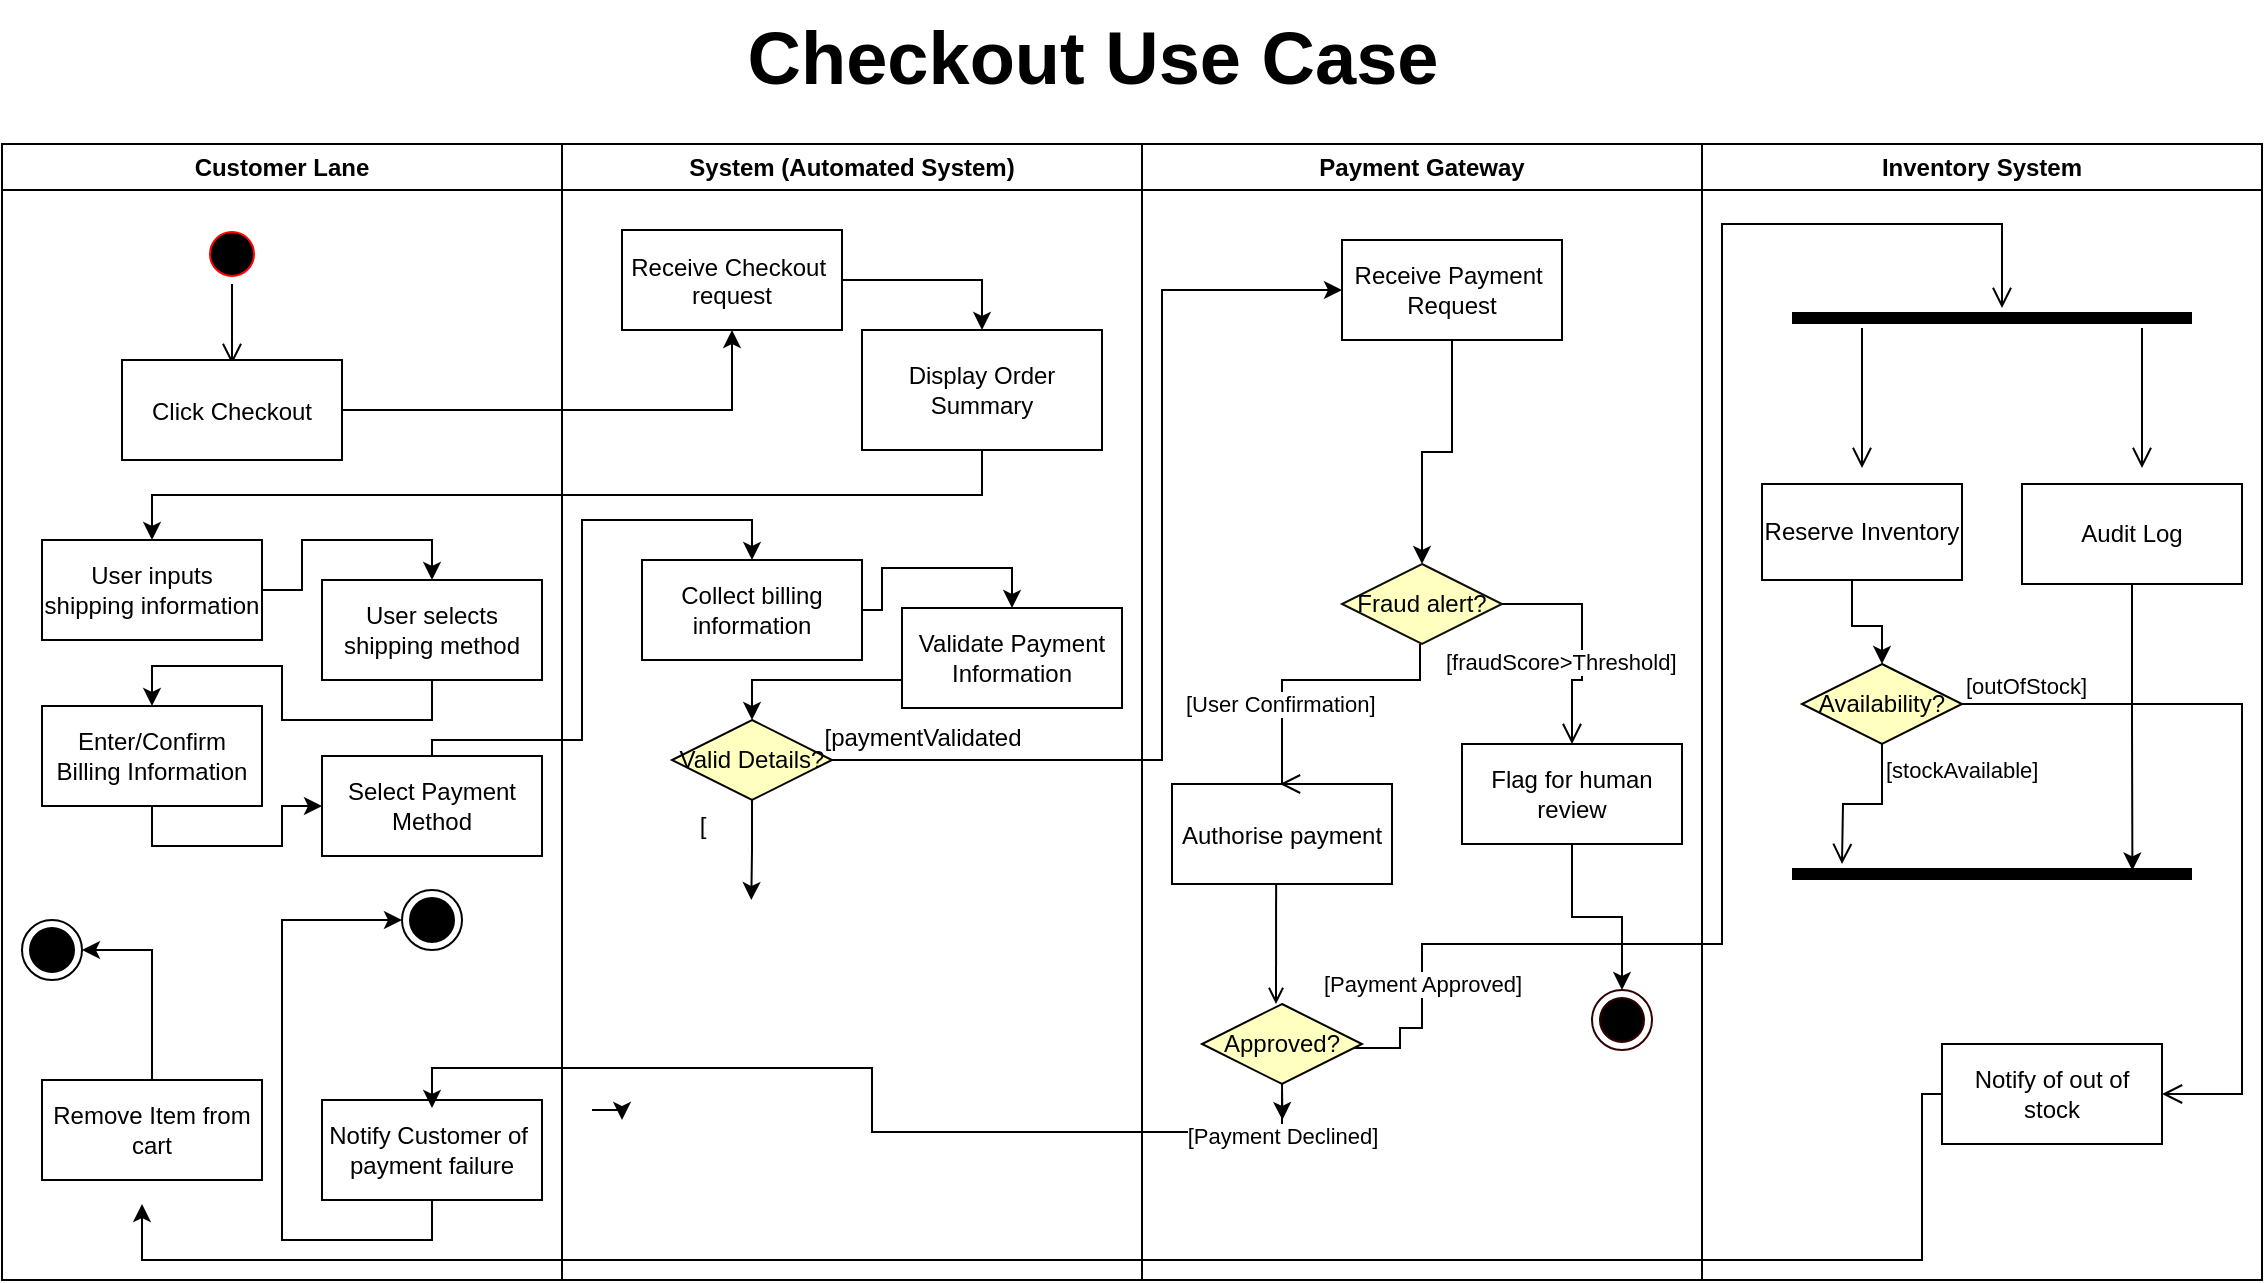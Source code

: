 <mxfile version="26.3.0">
  <diagram name="Page-1" id="e7e014a7-5840-1c2e-5031-d8a46d1fe8dd">
    <mxGraphModel dx="1113" dy="742" grid="1" gridSize="10" guides="1" tooltips="1" connect="1" arrows="1" fold="1" page="1" pageScale="1" pageWidth="1169" pageHeight="826" background="none" math="0" shadow="0">
      <root>
        <mxCell id="0" />
        <mxCell id="1" parent="0" />
        <mxCell id="2" value="Customer Lane" style="swimlane;whiteSpace=wrap" parent="1" vertex="1">
          <mxGeometry x="530" y="82" width="280" height="568" as="geometry" />
        </mxCell>
        <mxCell id="5" value="" style="ellipse;shape=startState;fillColor=#000000;strokeColor=#ff0000;" parent="2" vertex="1">
          <mxGeometry x="100" y="40" width="30" height="30" as="geometry" />
        </mxCell>
        <mxCell id="6" value="" style="edgeStyle=elbowEdgeStyle;elbow=horizontal;verticalAlign=bottom;endArrow=open;endSize=8;endFill=1;rounded=0" parent="2" source="5" edge="1">
          <mxGeometry x="100" y="40" as="geometry">
            <mxPoint x="115" y="110" as="targetPoint" />
          </mxGeometry>
        </mxCell>
        <mxCell id="8" value="Click Checkout" style="" parent="2" vertex="1">
          <mxGeometry x="60" y="108" width="110" height="50" as="geometry" />
        </mxCell>
        <mxCell id="v_kuO4fO8GXj2AwPMBaf-19" style="edgeStyle=orthogonalEdgeStyle;rounded=0;orthogonalLoop=1;jettySize=auto;html=1;exitX=0.5;exitY=0;exitDx=0;exitDy=0;entryX=1;entryY=0.5;entryDx=0;entryDy=0;" edge="1" parent="2" source="agEznNJqok29zz3Ys2b5-100" target="v_kuO4fO8GXj2AwPMBaf-18">
          <mxGeometry relative="1" as="geometry" />
        </mxCell>
        <mxCell id="agEznNJqok29zz3Ys2b5-100" value="Remove Item from cart" style="html=1;whiteSpace=wrap;" parent="2" vertex="1">
          <mxGeometry x="20" y="468" width="110" height="50" as="geometry" />
        </mxCell>
        <mxCell id="v_kuO4fO8GXj2AwPMBaf-21" style="edgeStyle=orthogonalEdgeStyle;rounded=0;orthogonalLoop=1;jettySize=auto;html=1;exitX=0.5;exitY=1;exitDx=0;exitDy=0;entryX=0;entryY=0.5;entryDx=0;entryDy=0;" edge="1" parent="2" source="agEznNJqok29zz3Ys2b5-88" target="v_kuO4fO8GXj2AwPMBaf-20">
          <mxGeometry relative="1" as="geometry">
            <Array as="points">
              <mxPoint x="215" y="548" />
              <mxPoint x="140" y="548" />
              <mxPoint x="140" y="388" />
            </Array>
          </mxGeometry>
        </mxCell>
        <mxCell id="agEznNJqok29zz3Ys2b5-88" value="Notify Customer of&amp;nbsp;&lt;div&gt;payment failure&lt;/div&gt;" style="html=1;whiteSpace=wrap;" parent="2" vertex="1">
          <mxGeometry x="160" y="478" width="110" height="50" as="geometry" />
        </mxCell>
        <mxCell id="v_kuO4fO8GXj2AwPMBaf-18" value="" style="ellipse;html=1;shape=endState;fillColor=#000000;strokeColor=#000000;" vertex="1" parent="2">
          <mxGeometry x="10" y="388" width="30" height="30" as="geometry" />
        </mxCell>
        <mxCell id="v_kuO4fO8GXj2AwPMBaf-20" value="" style="ellipse;html=1;shape=endState;fillColor=#000000;strokeColor=#000000;" vertex="1" parent="2">
          <mxGeometry x="200" y="373" width="30" height="30" as="geometry" />
        </mxCell>
        <mxCell id="v_kuO4fO8GXj2AwPMBaf-28" style="edgeStyle=orthogonalEdgeStyle;rounded=0;orthogonalLoop=1;jettySize=auto;html=1;exitX=1;exitY=0.5;exitDx=0;exitDy=0;entryX=0.5;entryY=0;entryDx=0;entryDy=0;" edge="1" parent="2" source="v_kuO4fO8GXj2AwPMBaf-24" target="v_kuO4fO8GXj2AwPMBaf-27">
          <mxGeometry relative="1" as="geometry" />
        </mxCell>
        <mxCell id="v_kuO4fO8GXj2AwPMBaf-24" value="User inputs shipping information" style="html=1;whiteSpace=wrap;" vertex="1" parent="2">
          <mxGeometry x="20" y="198" width="110" height="50" as="geometry" />
        </mxCell>
        <mxCell id="v_kuO4fO8GXj2AwPMBaf-30" style="edgeStyle=orthogonalEdgeStyle;rounded=0;orthogonalLoop=1;jettySize=auto;html=1;exitX=0.5;exitY=1;exitDx=0;exitDy=0;entryX=0.5;entryY=0;entryDx=0;entryDy=0;" edge="1" parent="2" source="v_kuO4fO8GXj2AwPMBaf-27" target="v_kuO4fO8GXj2AwPMBaf-29">
          <mxGeometry relative="1" as="geometry" />
        </mxCell>
        <mxCell id="v_kuO4fO8GXj2AwPMBaf-27" value="User selects shipping method" style="html=1;whiteSpace=wrap;" vertex="1" parent="2">
          <mxGeometry x="160" y="218" width="110" height="50" as="geometry" />
        </mxCell>
        <mxCell id="v_kuO4fO8GXj2AwPMBaf-34" style="edgeStyle=orthogonalEdgeStyle;rounded=0;orthogonalLoop=1;jettySize=auto;html=1;exitX=0.5;exitY=1;exitDx=0;exitDy=0;entryX=0;entryY=0.5;entryDx=0;entryDy=0;" edge="1" parent="2" source="v_kuO4fO8GXj2AwPMBaf-29" target="v_kuO4fO8GXj2AwPMBaf-31">
          <mxGeometry relative="1" as="geometry">
            <Array as="points">
              <mxPoint x="75" y="351" />
              <mxPoint x="140" y="351" />
              <mxPoint x="140" y="331" />
            </Array>
          </mxGeometry>
        </mxCell>
        <mxCell id="v_kuO4fO8GXj2AwPMBaf-29" value="Enter/Confirm Billing Information" style="html=1;whiteSpace=wrap;" vertex="1" parent="2">
          <mxGeometry x="20" y="281" width="110" height="50" as="geometry" />
        </mxCell>
        <mxCell id="v_kuO4fO8GXj2AwPMBaf-31" value="Select Payment Method" style="html=1;whiteSpace=wrap;" vertex="1" parent="2">
          <mxGeometry x="160" y="306" width="110" height="50" as="geometry" />
        </mxCell>
        <mxCell id="4" value="Inventory System" style="swimlane;whiteSpace=wrap" parent="1" vertex="1">
          <mxGeometry x="1380" y="82" width="280" height="568" as="geometry" />
        </mxCell>
        <mxCell id="agEznNJqok29zz3Ys2b5-117" style="edgeStyle=orthogonalEdgeStyle;rounded=0;orthogonalLoop=1;jettySize=auto;html=1;exitX=0.5;exitY=1;exitDx=0;exitDy=0;entryX=0.5;entryY=0;entryDx=0;entryDy=0;" parent="4" source="TJ3IEbZwwL7YNhWH420B-14" target="agEznNJqok29zz3Ys2b5-93" edge="1">
          <mxGeometry relative="1" as="geometry">
            <mxPoint x="75" y="220" as="sourcePoint" />
            <Array as="points">
              <mxPoint x="75" y="218" />
              <mxPoint x="75" y="241" />
              <mxPoint x="90" y="241" />
            </Array>
          </mxGeometry>
        </mxCell>
        <mxCell id="agEznNJqok29zz3Ys2b5-74" value="" style="shape=line;html=1;strokeWidth=6;" parent="4" vertex="1">
          <mxGeometry x="45" y="82" width="200" height="10" as="geometry" />
        </mxCell>
        <mxCell id="agEznNJqok29zz3Ys2b5-75" value="" style="edgeStyle=orthogonalEdgeStyle;html=1;verticalAlign=bottom;endArrow=open;endSize=8;rounded=0;" parent="4" edge="1">
          <mxGeometry relative="1" as="geometry">
            <mxPoint x="80" y="162" as="targetPoint" />
            <mxPoint x="80.0" y="92" as="sourcePoint" />
          </mxGeometry>
        </mxCell>
        <mxCell id="agEznNJqok29zz3Ys2b5-76" value="" style="edgeStyle=orthogonalEdgeStyle;html=1;verticalAlign=bottom;endArrow=open;endSize=8;rounded=0;" parent="4" edge="1">
          <mxGeometry relative="1" as="geometry">
            <mxPoint x="220" y="162" as="targetPoint" />
            <mxPoint x="220.0" y="92" as="sourcePoint" />
          </mxGeometry>
        </mxCell>
        <mxCell id="agEznNJqok29zz3Ys2b5-77" value="Audit Log" style="html=1;whiteSpace=wrap;" parent="4" vertex="1">
          <mxGeometry x="160" y="170" width="110" height="50" as="geometry" />
        </mxCell>
        <mxCell id="agEznNJqok29zz3Ys2b5-67" value="" style="edgeStyle=orthogonalEdgeStyle;html=1;align=left;verticalAlign=bottom;endArrow=open;endSize=8;rounded=0;" parent="4" target="agEznNJqok29zz3Ys2b5-74" edge="1">
          <mxGeometry x="-1" relative="1" as="geometry">
            <mxPoint x="150" y="50" as="targetPoint" />
            <mxPoint x="-180.0" y="452.0" as="sourcePoint" />
            <Array as="points">
              <mxPoint x="-151" y="452" />
              <mxPoint x="-151" y="442" />
              <mxPoint x="-140" y="442" />
              <mxPoint x="-140" y="400" />
              <mxPoint x="10" y="400" />
              <mxPoint x="10" y="40" />
              <mxPoint x="150" y="40" />
            </Array>
          </mxGeometry>
        </mxCell>
        <mxCell id="y3MzHREpG36U7Z5hEssn-18" value="[Payment Approved]" style="edgeLabel;html=1;align=center;verticalAlign=middle;resizable=0;points=[];" parent="agEznNJqok29zz3Ys2b5-67" vertex="1" connectable="0">
          <mxGeometry x="-0.949" y="9" relative="1" as="geometry">
            <mxPoint x="20" y="-23" as="offset" />
          </mxGeometry>
        </mxCell>
        <mxCell id="agEznNJqok29zz3Ys2b5-81" value="" style="shape=line;html=1;strokeWidth=6;" parent="4" vertex="1">
          <mxGeometry x="45" y="360" width="200" height="10" as="geometry" />
        </mxCell>
        <mxCell id="agEznNJqok29zz3Ys2b5-84" style="edgeStyle=orthogonalEdgeStyle;rounded=0;orthogonalLoop=1;jettySize=auto;html=1;exitX=0.5;exitY=1;exitDx=0;exitDy=0;entryX=0.851;entryY=0.324;entryDx=0;entryDy=0;entryPerimeter=0;" parent="4" source="agEznNJqok29zz3Ys2b5-77" target="agEznNJqok29zz3Ys2b5-81" edge="1">
          <mxGeometry relative="1" as="geometry" />
        </mxCell>
        <mxCell id="agEznNJqok29zz3Ys2b5-93" value="Availability?" style="rhombus;whiteSpace=wrap;html=1;fontColor=#000000;fillColor=#ffffc0;strokeColor=#000000;" parent="4" vertex="1">
          <mxGeometry x="50" y="260" width="80" height="40" as="geometry" />
        </mxCell>
        <mxCell id="agEznNJqok29zz3Ys2b5-94" value="[outOfStock]" style="edgeStyle=orthogonalEdgeStyle;html=1;align=left;verticalAlign=bottom;endArrow=open;endSize=8;rounded=0;entryX=1;entryY=0.5;entryDx=0;entryDy=0;" parent="4" source="agEznNJqok29zz3Ys2b5-93" target="agEznNJqok29zz3Ys2b5-98" edge="1">
          <mxGeometry x="-1" relative="1" as="geometry">
            <mxPoint x="260" y="480" as="targetPoint" />
            <Array as="points">
              <mxPoint x="270" y="280" />
              <mxPoint x="270" y="475" />
            </Array>
          </mxGeometry>
        </mxCell>
        <mxCell id="agEznNJqok29zz3Ys2b5-95" value="[stockAvailable]" style="edgeStyle=orthogonalEdgeStyle;html=1;align=left;verticalAlign=top;endArrow=open;endSize=8;rounded=0;" parent="4" source="agEznNJqok29zz3Ys2b5-93" edge="1">
          <mxGeometry x="-1" relative="1" as="geometry">
            <mxPoint x="70" y="360" as="targetPoint" />
          </mxGeometry>
        </mxCell>
        <mxCell id="agEznNJqok29zz3Ys2b5-99" style="edgeStyle=orthogonalEdgeStyle;rounded=0;orthogonalLoop=1;jettySize=auto;html=1;exitX=0;exitY=0.5;exitDx=0;exitDy=0;" parent="4" source="agEznNJqok29zz3Ys2b5-98" edge="1">
          <mxGeometry relative="1" as="geometry">
            <mxPoint x="-780" y="530" as="targetPoint" />
            <Array as="points">
              <mxPoint x="110" y="475" />
              <mxPoint x="110" y="558" />
              <mxPoint x="-780" y="558" />
            </Array>
          </mxGeometry>
        </mxCell>
        <mxCell id="agEznNJqok29zz3Ys2b5-98" value="Notify of out of stock" style="html=1;whiteSpace=wrap;" parent="4" vertex="1">
          <mxGeometry x="120" y="450" width="110" height="50" as="geometry" />
        </mxCell>
        <mxCell id="TJ3IEbZwwL7YNhWH420B-14" value="Reserve Inventory" style="rounded=0;whiteSpace=wrap;html=1;" parent="4" vertex="1">
          <mxGeometry x="30" y="170" width="100" height="48" as="geometry" />
        </mxCell>
        <mxCell id="ocmlmnkPLiXoLDkhKhnW-51" value="System (Automated System)" style="swimlane;whiteSpace=wrap;html=1;" parent="1" vertex="1">
          <mxGeometry x="810" y="82" width="290" height="568" as="geometry" />
        </mxCell>
        <mxCell id="ocmlmnkPLiXoLDkhKhnW-76" style="edgeStyle=orthogonalEdgeStyle;rounded=0;orthogonalLoop=1;jettySize=auto;html=1;exitX=1;exitY=0.5;exitDx=0;exitDy=0;entryX=0.5;entryY=0;entryDx=0;entryDy=0;" parent="ocmlmnkPLiXoLDkhKhnW-51" source="ocmlmnkPLiXoLDkhKhnW-58" target="ocmlmnkPLiXoLDkhKhnW-60" edge="1">
          <mxGeometry relative="1" as="geometry" />
        </mxCell>
        <mxCell id="ocmlmnkPLiXoLDkhKhnW-58" value="Receive Checkout &#xa;request" style="" parent="ocmlmnkPLiXoLDkhKhnW-51" vertex="1">
          <mxGeometry x="30" y="43" width="110" height="50" as="geometry" />
        </mxCell>
        <mxCell id="ocmlmnkPLiXoLDkhKhnW-60" value="Display Order Summary" style="whiteSpace=wrap;html=1;" parent="ocmlmnkPLiXoLDkhKhnW-51" vertex="1">
          <mxGeometry x="150" y="93" width="120" height="60" as="geometry" />
        </mxCell>
        <mxCell id="v_kuO4fO8GXj2AwPMBaf-36" style="edgeStyle=orthogonalEdgeStyle;rounded=0;orthogonalLoop=1;jettySize=auto;html=1;exitX=1;exitY=0.5;exitDx=0;exitDy=0;entryX=0.5;entryY=0;entryDx=0;entryDy=0;" edge="1" parent="ocmlmnkPLiXoLDkhKhnW-51" source="agEznNJqok29zz3Ys2b5-73" target="v_kuO4fO8GXj2AwPMBaf-35">
          <mxGeometry relative="1" as="geometry">
            <Array as="points">
              <mxPoint x="160" y="233" />
              <mxPoint x="160" y="212" />
              <mxPoint x="225" y="212" />
            </Array>
          </mxGeometry>
        </mxCell>
        <mxCell id="agEznNJqok29zz3Ys2b5-73" value="Collect billing information" style="html=1;whiteSpace=wrap;" parent="ocmlmnkPLiXoLDkhKhnW-51" vertex="1">
          <mxGeometry x="40" y="208" width="110" height="50" as="geometry" />
        </mxCell>
        <mxCell id="y3MzHREpG36U7Z5hEssn-25" style="edgeStyle=orthogonalEdgeStyle;rounded=0;orthogonalLoop=1;jettySize=auto;html=1;exitX=0;exitY=0.5;exitDx=0;exitDy=0;" parent="ocmlmnkPLiXoLDkhKhnW-51" edge="1">
          <mxGeometry relative="1" as="geometry">
            <mxPoint x="30" y="488" as="targetPoint" />
            <mxPoint x="15.0" y="483" as="sourcePoint" />
          </mxGeometry>
        </mxCell>
        <mxCell id="v_kuO4fO8GXj2AwPMBaf-40" style="edgeStyle=orthogonalEdgeStyle;rounded=0;orthogonalLoop=1;jettySize=auto;html=1;exitX=0;exitY=0.5;exitDx=0;exitDy=0;entryX=0.5;entryY=0;entryDx=0;entryDy=0;" edge="1" parent="ocmlmnkPLiXoLDkhKhnW-51" source="v_kuO4fO8GXj2AwPMBaf-35" target="v_kuO4fO8GXj2AwPMBaf-37">
          <mxGeometry relative="1" as="geometry">
            <Array as="points">
              <mxPoint x="170" y="268" />
              <mxPoint x="95" y="268" />
            </Array>
          </mxGeometry>
        </mxCell>
        <mxCell id="v_kuO4fO8GXj2AwPMBaf-35" value="Validate Payment Information" style="html=1;whiteSpace=wrap;" vertex="1" parent="ocmlmnkPLiXoLDkhKhnW-51">
          <mxGeometry x="170" y="232" width="110" height="50" as="geometry" />
        </mxCell>
        <mxCell id="v_kuO4fO8GXj2AwPMBaf-45" style="edgeStyle=orthogonalEdgeStyle;rounded=0;orthogonalLoop=1;jettySize=auto;html=1;exitX=0.5;exitY=1;exitDx=0;exitDy=0;" edge="1" parent="ocmlmnkPLiXoLDkhKhnW-51" source="v_kuO4fO8GXj2AwPMBaf-37">
          <mxGeometry relative="1" as="geometry">
            <mxPoint x="94.647" y="378" as="targetPoint" />
          </mxGeometry>
        </mxCell>
        <mxCell id="v_kuO4fO8GXj2AwPMBaf-37" value="Valid Details?" style="rhombus;whiteSpace=wrap;html=1;fontColor=#000000;fillColor=#ffffc0;strokeColor=#000000;" vertex="1" parent="ocmlmnkPLiXoLDkhKhnW-51">
          <mxGeometry x="55" y="288" width="80" height="40" as="geometry" />
        </mxCell>
        <mxCell id="v_kuO4fO8GXj2AwPMBaf-44" value="[paymentValidated" style="text;html=1;align=center;verticalAlign=middle;resizable=0;points=[];autosize=1;strokeColor=none;fillColor=none;" vertex="1" parent="ocmlmnkPLiXoLDkhKhnW-51">
          <mxGeometry x="120" y="282" width="120" height="30" as="geometry" />
        </mxCell>
        <mxCell id="TGFcMOlXtu1Z5XWhOxLF-43" value="Payment Gateway" style="swimlane;whiteSpace=wrap" parent="1" vertex="1">
          <mxGeometry x="1100" y="82" width="280" height="568" as="geometry" />
        </mxCell>
        <mxCell id="TGFcMOlXtu1Z5XWhOxLF-44" value="Authorise payment" style="" parent="TGFcMOlXtu1Z5XWhOxLF-43" vertex="1">
          <mxGeometry x="15" y="320" width="110" height="50" as="geometry" />
        </mxCell>
        <mxCell id="TGFcMOlXtu1Z5XWhOxLF-48" value="" style="endArrow=open;endFill=1;rounded=0" parent="TGFcMOlXtu1Z5XWhOxLF-43" edge="1">
          <mxGeometry relative="1" as="geometry">
            <mxPoint x="67.056" y="370" as="sourcePoint" />
            <mxPoint x="67" y="430" as="targetPoint" />
          </mxGeometry>
        </mxCell>
        <mxCell id="TGFcMOlXtu1Z5XWhOxLF-58" style="edgeStyle=orthogonalEdgeStyle;rounded=0;orthogonalLoop=1;jettySize=auto;html=1;exitX=0.5;exitY=1;exitDx=0;exitDy=0;entryX=0.5;entryY=0;entryDx=0;entryDy=0;" parent="TGFcMOlXtu1Z5XWhOxLF-43" source="TGFcMOlXtu1Z5XWhOxLF-51" target="TGFcMOlXtu1Z5XWhOxLF-55" edge="1">
          <mxGeometry relative="1" as="geometry" />
        </mxCell>
        <mxCell id="TGFcMOlXtu1Z5XWhOxLF-51" value="Receive Payment&amp;nbsp;&lt;div&gt;Request&lt;/div&gt;" style="html=1;whiteSpace=wrap;" parent="TGFcMOlXtu1Z5XWhOxLF-43" vertex="1">
          <mxGeometry x="100" y="48" width="110" height="50" as="geometry" />
        </mxCell>
        <mxCell id="TGFcMOlXtu1Z5XWhOxLF-55" value="Fraud alert?" style="rhombus;whiteSpace=wrap;html=1;fontColor=#000000;fillColor=#ffffc0;strokeColor=light-dark(#100f0f, #ff9090);" parent="TGFcMOlXtu1Z5XWhOxLF-43" vertex="1">
          <mxGeometry x="100" y="210" width="80" height="40" as="geometry" />
        </mxCell>
        <mxCell id="TGFcMOlXtu1Z5XWhOxLF-56" value="[fraudScore&amp;gt;Threshold]" style="edgeStyle=orthogonalEdgeStyle;html=1;align=left;verticalAlign=bottom;endArrow=open;endSize=8;rounded=0;entryX=0.5;entryY=0;entryDx=0;entryDy=0;" parent="TGFcMOlXtu1Z5XWhOxLF-43" source="TGFcMOlXtu1Z5XWhOxLF-55" target="TGFcMOlXtu1Z5XWhOxLF-59" edge="1">
          <mxGeometry x="-1" y="-48" relative="1" as="geometry">
            <mxPoint x="210" y="288" as="targetPoint" />
            <Array as="points">
              <mxPoint x="220" y="230" />
              <mxPoint x="220" y="268" />
              <mxPoint x="215" y="268" />
            </Array>
            <mxPoint x="-30" y="-10" as="offset" />
          </mxGeometry>
        </mxCell>
        <mxCell id="TGFcMOlXtu1Z5XWhOxLF-57" value="[User Confirmation]" style="edgeStyle=orthogonalEdgeStyle;html=1;align=left;verticalAlign=top;endArrow=open;endSize=8;rounded=0;entryX=0.5;entryY=0;entryDx=0;entryDy=0;" parent="TGFcMOlXtu1Z5XWhOxLF-43" edge="1">
          <mxGeometry x="0.243" y="-50" relative="1" as="geometry">
            <mxPoint x="69" y="320" as="targetPoint" />
            <mxPoint x="139.0" y="250.0" as="sourcePoint" />
            <Array as="points">
              <mxPoint x="139" y="268" />
              <mxPoint x="70" y="268" />
              <mxPoint x="70" y="320" />
            </Array>
            <mxPoint y="-1" as="offset" />
          </mxGeometry>
        </mxCell>
        <mxCell id="TGFcMOlXtu1Z5XWhOxLF-59" value="Flag for human review" style="html=1;whiteSpace=wrap;" parent="TGFcMOlXtu1Z5XWhOxLF-43" vertex="1">
          <mxGeometry x="160" y="300" width="110" height="50" as="geometry" />
        </mxCell>
        <mxCell id="v_kuO4fO8GXj2AwPMBaf-23" style="edgeStyle=orthogonalEdgeStyle;rounded=0;orthogonalLoop=1;jettySize=auto;html=1;exitX=0.5;exitY=1;exitDx=0;exitDy=0;" edge="1" parent="TGFcMOlXtu1Z5XWhOxLF-43" source="TGFcMOlXtu1Z5XWhOxLF-62">
          <mxGeometry relative="1" as="geometry">
            <mxPoint x="70.2" y="488" as="targetPoint" />
          </mxGeometry>
        </mxCell>
        <mxCell id="TGFcMOlXtu1Z5XWhOxLF-62" value="Approved?" style="rhombus;whiteSpace=wrap;html=1;fontColor=#000000;fillColor=#ffffc0;strokeColor=#000000;" parent="TGFcMOlXtu1Z5XWhOxLF-43" vertex="1">
          <mxGeometry x="30" y="430" width="80" height="40" as="geometry" />
        </mxCell>
        <mxCell id="agEznNJqok29zz3Ys2b5-47" value="Checkout Use Case" style="text;html=1;align=center;verticalAlign=middle;resizable=0;points=[];autosize=1;strokeColor=none;fillColor=none;fontSize=37;fontStyle=1" parent="1" vertex="1">
          <mxGeometry x="900" y="10" width="350" height="60" as="geometry" />
        </mxCell>
        <mxCell id="agEznNJqok29zz3Ys2b5-87" style="edgeStyle=orthogonalEdgeStyle;rounded=0;orthogonalLoop=1;jettySize=auto;html=1;exitX=0.5;exitY=1;exitDx=0;exitDy=0;" parent="1" edge="1">
          <mxGeometry relative="1" as="geometry">
            <mxPoint x="745" y="564" as="targetPoint" />
            <mxPoint x="1170" y="556" as="sourcePoint" />
            <Array as="points">
              <mxPoint x="1170" y="576" />
              <mxPoint x="965" y="576" />
              <mxPoint x="965" y="544" />
              <mxPoint x="745" y="544" />
            </Array>
          </mxGeometry>
        </mxCell>
        <mxCell id="agEznNJqok29zz3Ys2b5-89" value="[Payment Declined]" style="edgeLabel;html=1;align=center;verticalAlign=middle;resizable=0;points=[];" parent="agEznNJqok29zz3Ys2b5-87" vertex="1" connectable="0">
          <mxGeometry x="-0.919" y="2" relative="1" as="geometry">
            <mxPoint as="offset" />
          </mxGeometry>
        </mxCell>
        <mxCell id="y3MzHREpG36U7Z5hEssn-21" value="" style="ellipse;html=1;shape=endState;fillColor=#000000;strokeColor=#330000;" parent="1" vertex="1">
          <mxGeometry x="1325" y="505" width="30" height="30" as="geometry" />
        </mxCell>
        <mxCell id="y3MzHREpG36U7Z5hEssn-20" style="edgeStyle=orthogonalEdgeStyle;rounded=0;orthogonalLoop=1;jettySize=auto;html=1;exitX=0.5;exitY=1;exitDx=0;exitDy=0;" parent="1" source="TGFcMOlXtu1Z5XWhOxLF-59" target="y3MzHREpG36U7Z5hEssn-21" edge="1">
          <mxGeometry relative="1" as="geometry">
            <mxPoint x="1340" y="520" as="targetPoint" />
          </mxGeometry>
        </mxCell>
        <mxCell id="v_kuO4fO8GXj2AwPMBaf-12" style="edgeStyle=orthogonalEdgeStyle;rounded=0;orthogonalLoop=1;jettySize=auto;html=1;exitX=1;exitY=0.5;exitDx=0;exitDy=0;entryX=0.5;entryY=1;entryDx=0;entryDy=0;" edge="1" parent="1" source="8" target="ocmlmnkPLiXoLDkhKhnW-58">
          <mxGeometry relative="1" as="geometry" />
        </mxCell>
        <mxCell id="v_kuO4fO8GXj2AwPMBaf-25" style="edgeStyle=orthogonalEdgeStyle;rounded=0;orthogonalLoop=1;jettySize=auto;html=1;exitX=0.5;exitY=1;exitDx=0;exitDy=0;entryX=0.5;entryY=0;entryDx=0;entryDy=0;" edge="1" parent="1" source="ocmlmnkPLiXoLDkhKhnW-60" target="v_kuO4fO8GXj2AwPMBaf-24">
          <mxGeometry relative="1" as="geometry" />
        </mxCell>
        <mxCell id="v_kuO4fO8GXj2AwPMBaf-32" style="edgeStyle=orthogonalEdgeStyle;rounded=0;orthogonalLoop=1;jettySize=auto;html=1;exitX=0.5;exitY=0;exitDx=0;exitDy=0;entryX=0.5;entryY=0;entryDx=0;entryDy=0;" edge="1" parent="1" source="v_kuO4fO8GXj2AwPMBaf-31" target="agEznNJqok29zz3Ys2b5-73">
          <mxGeometry relative="1" as="geometry">
            <Array as="points">
              <mxPoint x="745" y="380" />
              <mxPoint x="820" y="380" />
              <mxPoint x="820" y="270" />
              <mxPoint x="905" y="270" />
            </Array>
          </mxGeometry>
        </mxCell>
        <mxCell id="v_kuO4fO8GXj2AwPMBaf-43" style="edgeStyle=orthogonalEdgeStyle;rounded=0;orthogonalLoop=1;jettySize=auto;html=1;exitX=1;exitY=0.5;exitDx=0;exitDy=0;entryX=0;entryY=0.5;entryDx=0;entryDy=0;" edge="1" parent="1" source="v_kuO4fO8GXj2AwPMBaf-37" target="TGFcMOlXtu1Z5XWhOxLF-51">
          <mxGeometry relative="1" as="geometry">
            <Array as="points">
              <mxPoint x="1110" y="390" />
              <mxPoint x="1110" y="155" />
            </Array>
          </mxGeometry>
        </mxCell>
        <mxCell id="v_kuO4fO8GXj2AwPMBaf-46" value="[" style="text;html=1;align=center;verticalAlign=middle;resizable=0;points=[];autosize=1;strokeColor=none;fillColor=none;" vertex="1" parent="1">
          <mxGeometry x="865" y="408" width="30" height="30" as="geometry" />
        </mxCell>
      </root>
    </mxGraphModel>
  </diagram>
</mxfile>
